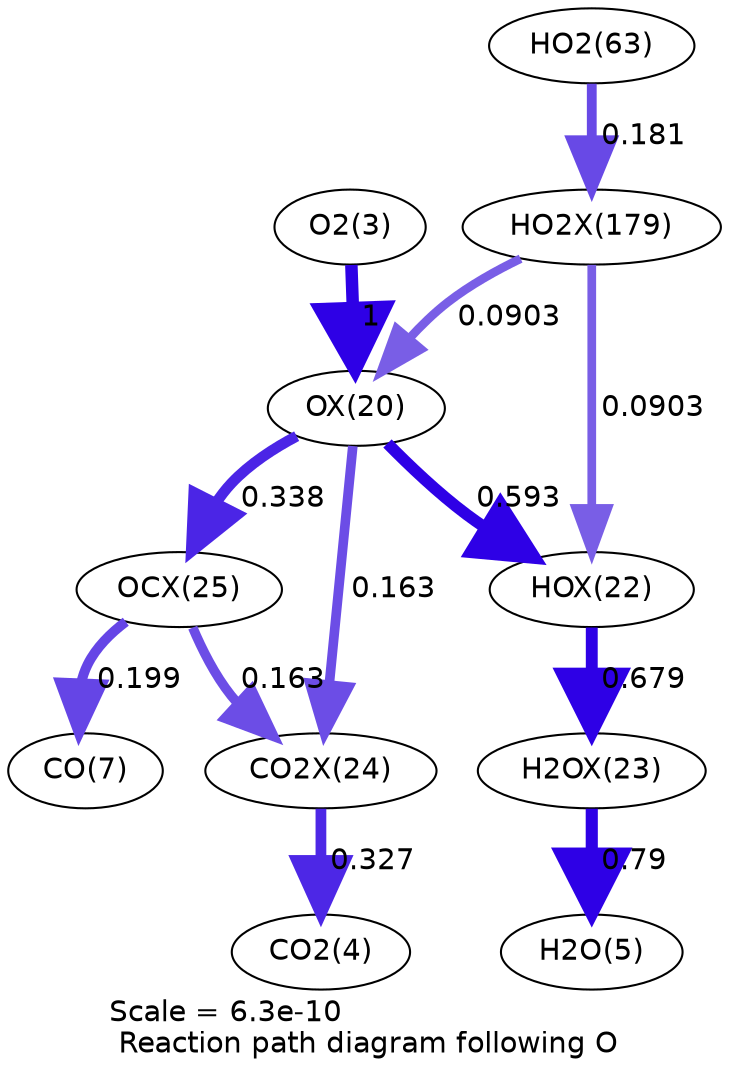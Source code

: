 digraph reaction_paths {
center=1;
s5 -> s26[fontname="Helvetica", penwidth=6, arrowsize=3, color="0.7, 1.5, 0.9"
, label=" 1"];
s26 -> s28[fontname="Helvetica", penwidth=5.61, arrowsize=2.8, color="0.7, 1.09, 0.9"
, label=" 0.593"];
s26 -> s31[fontname="Helvetica", penwidth=5.18, arrowsize=2.59, color="0.7, 0.838, 0.9"
, label=" 0.338"];
s26 -> s30[fontname="Helvetica", penwidth=4.63, arrowsize=2.32, color="0.7, 0.663, 0.9"
, label=" 0.163"];
s41 -> s26[fontname="Helvetica", penwidth=4.18, arrowsize=2.09, color="0.7, 0.59, 0.9"
, label=" 0.0903"];
s28 -> s29[fontname="Helvetica", penwidth=5.71, arrowsize=2.85, color="0.7, 1.18, 0.9"
, label=" 0.679"];
s41 -> s28[fontname="Helvetica", penwidth=4.18, arrowsize=2.09, color="0.7, 0.59, 0.9"
, label=" 0.0903"];
s29 -> s7[fontname="Helvetica", penwidth=5.82, arrowsize=2.91, color="0.7, 1.29, 0.9"
, label=" 0.79"];
s31 -> s9[fontname="Helvetica", penwidth=4.78, arrowsize=2.39, color="0.7, 0.699, 0.9"
, label=" 0.199"];
s31 -> s30[fontname="Helvetica", penwidth=4.63, arrowsize=2.32, color="0.7, 0.663, 0.9"
, label=" 0.163"];
s30 -> s6[fontname="Helvetica", penwidth=5.16, arrowsize=2.58, color="0.7, 0.827, 0.9"
, label=" 0.327"];
s22 -> s41[fontname="Helvetica", penwidth=4.71, arrowsize=2.35, color="0.7, 0.681, 0.9"
, label=" 0.181"];
s5 [ fontname="Helvetica", label="O2(3)"];
s6 [ fontname="Helvetica", label="CO2(4)"];
s7 [ fontname="Helvetica", label="H2O(5)"];
s9 [ fontname="Helvetica", label="CO(7)"];
s22 [ fontname="Helvetica", label="HO2(63)"];
s26 [ fontname="Helvetica", label="OX(20)"];
s28 [ fontname="Helvetica", label="HOX(22)"];
s29 [ fontname="Helvetica", label="H2OX(23)"];
s30 [ fontname="Helvetica", label="CO2X(24)"];
s31 [ fontname="Helvetica", label="OCX(25)"];
s41 [ fontname="Helvetica", label="HO2X(179)"];
 label = "Scale = 6.3e-10\l Reaction path diagram following O";
 fontname = "Helvetica";
}
